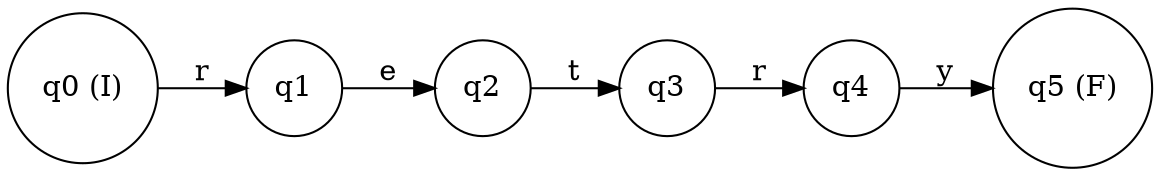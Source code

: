 digraph finite_state_machine {
rankdir=LR;
node [shape = circle];
q0 [label="q0 (I)"];
q1 [label="q1"];
q2 [label="q2"];
q3 [label="q3"];
q4 [label="q4"];
q5 [label="q5 (F)"];
q0 -> q1 [label="r"];
q1 -> q2 [label="e"];
q2 -> q3 [label="t"];
q3 -> q4 [label="r"];
q4 -> q5 [label="y"];
}
